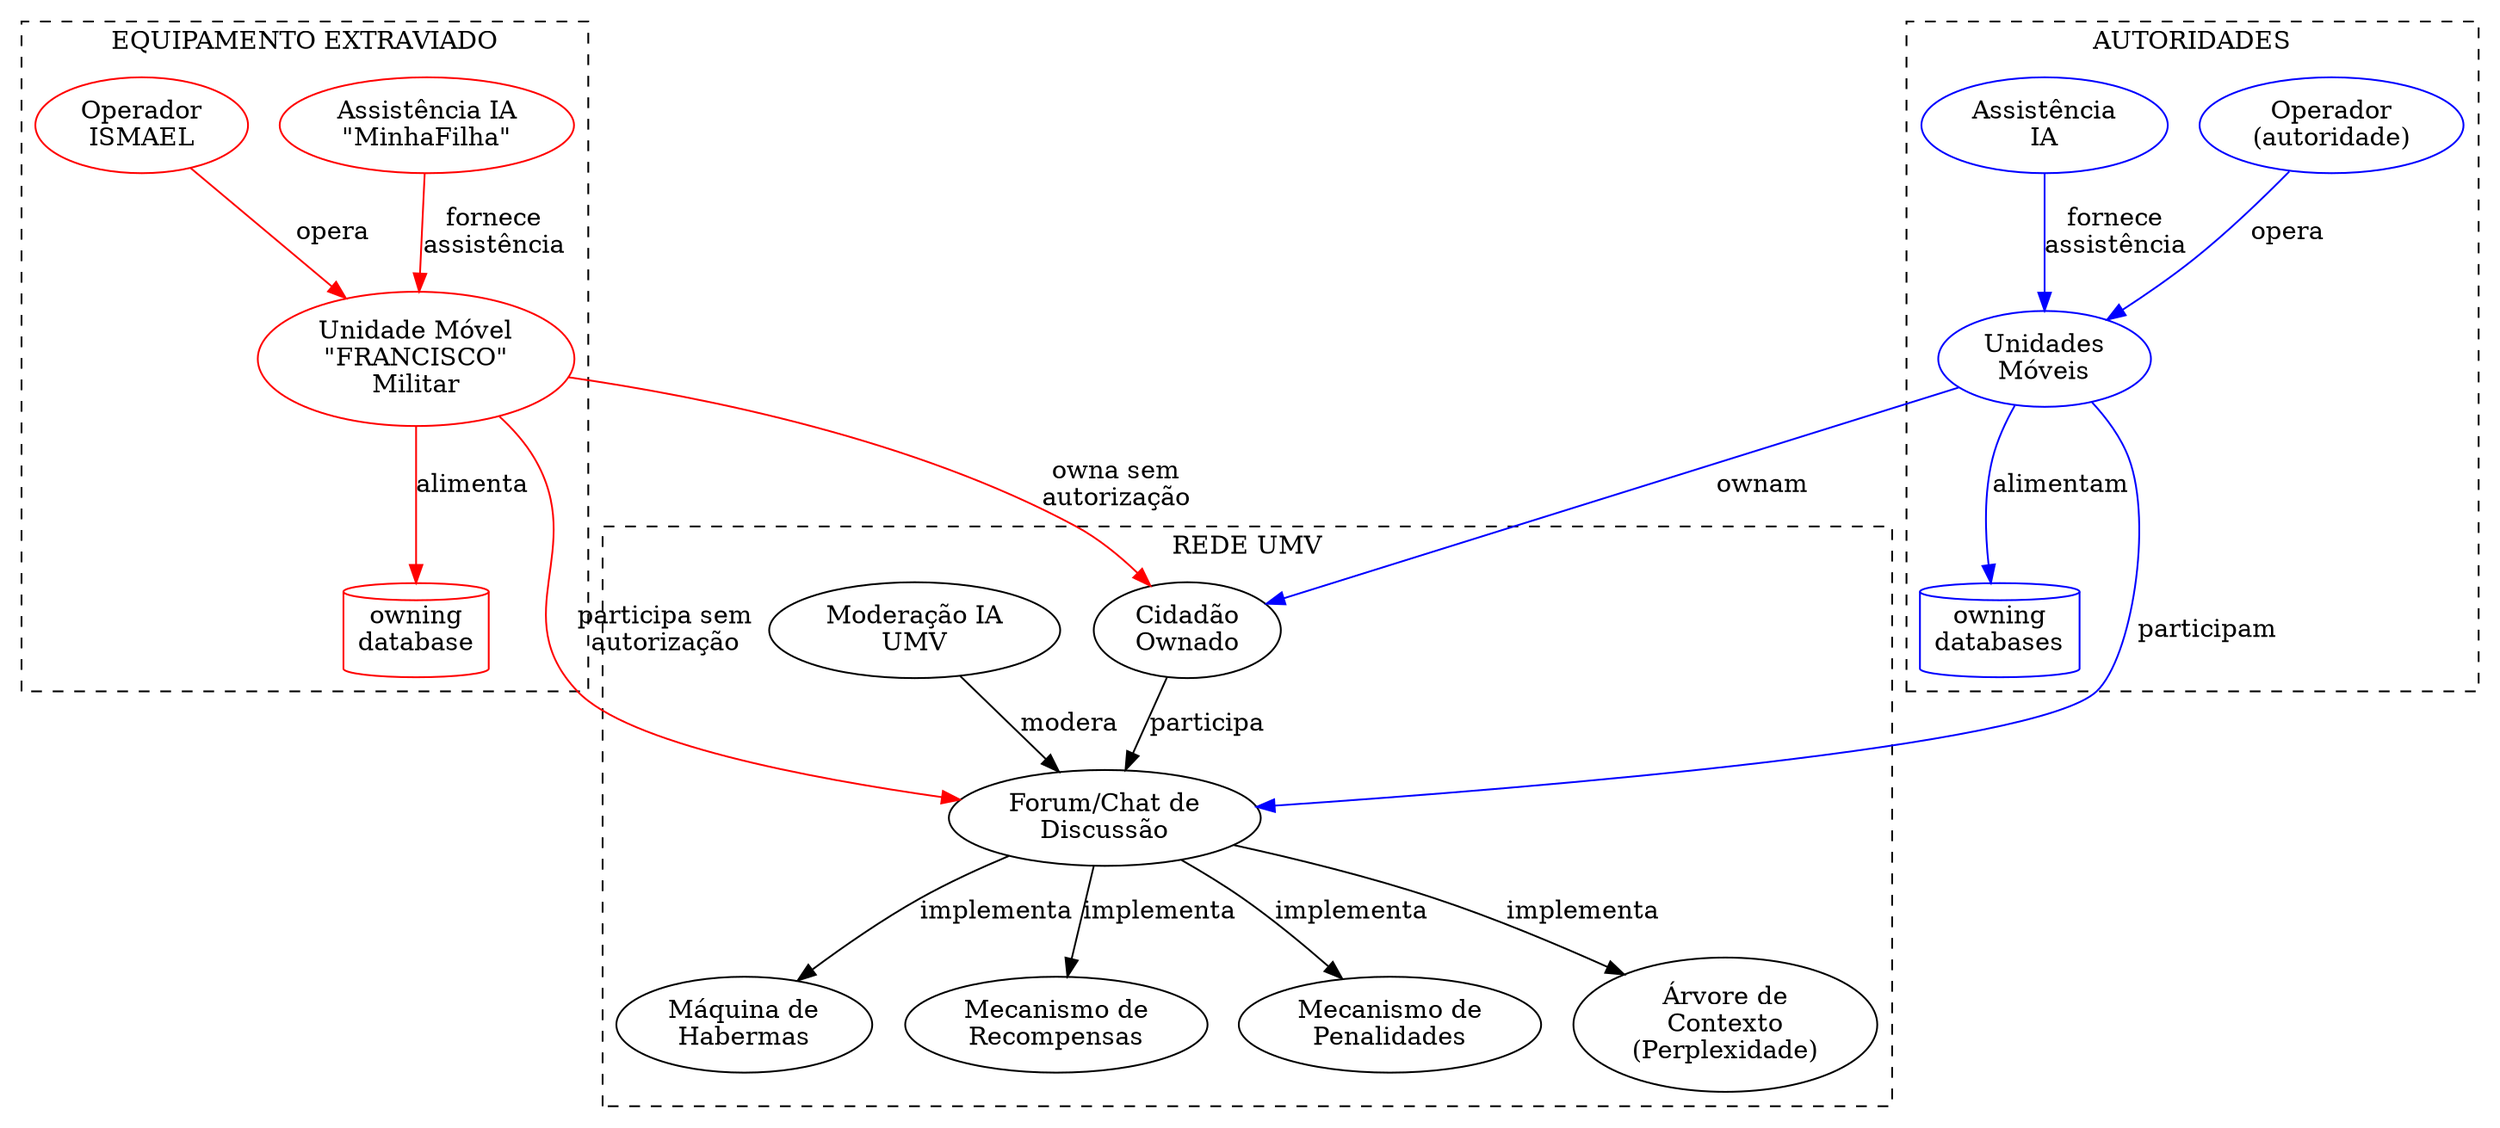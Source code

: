 digraph G {
    
    #label = "UMV\nCHAT/FORUM";
    #labelloc = "t";
    #fontsize = 35;

    #######################################################################
    #                           ENTIDADES                                 #
    #######################################################################
    subgraph cluster_rede_umv {
        style = "dashed";
        label= "REDE UMV";

        OWNADO [label="Cidadão\nOwnado"]
        HABERMAS [label="Máquina de\nHabermas"]
        RECOMPENSA [label="Mecanismo de\nRecompensas"]
        PENALIDADE [label="Mecanismo de\nPenalidades"]
        CONTEXTO [label="Árvore de\nContexto\n(Perplexidade)"]
        UMV [label="Moderação IA\nUMV"]
        FORUM [label="Forum/Chat de\nDiscussão"]
    }    
    
    subgraph cluster_invasor {
        style = "dashed";
        label= "EQUIPAMENTO EXTRAVIADO";
        
        FRANCISCO [label="Unidade Móvel\n\"FRANCISCO\"\nMilitar" color=red]
        MINHAFILHA [label="Assistência IA\n\"MinhaFilha\"" color=red]
        ISMAEL [label="Operador\nISMAEL" color=red]
        ROTTEN [shape=cylinder label="owning\ndatabase" color=red]
    }
    
    subgraph cluster_autoridades {
        style = "dashed";
        label= "AUTORIDADES";
        
        OPERADOR [label="Operador\n(autoridade)" color=blue]
        UNIDADE [label="Unidades\nMóveis" color=blue]
        ASSISTENCIA [label="Assistência\nIA" color=blue]
        OWNING [label="owning\ndatabases" shape=cylinder color=blue]
    }

    #######################################################################
    #                       RELACIONAMENTOS                               #
    #######################################################################
    UMV -> FORUM [label="modera"]
    OWNADO -> FORUM  [label="participa"]
    FORUM -> HABERMAS [label="implementa"]
    FORUM -> RECOMPENSA [label="implementa"]
    FORUM -> PENALIDADE [label="implementa"]
    FORUM -> CONTEXTO [label="implementa"]
    OPERADOR -> UNIDADE [label="opera" color=blue]
    UNIDADE -> OWNADO [label="ownam" color=blue]
    UNIDADE -> FORUM [label="participam" color=blue]
    ASSISTENCIA -> UNIDADE [label="fornece\nassistência" color=blue]
    MINHAFILHA -> FRANCISCO [label="fornece\nassistência" color=red]
    ISMAEL -> FRANCISCO [label="opera" color=red]
    FRANCISCO -> OWNADO [label="owna sem\nautorização" color=red]
    FRANCISCO -> FORUM [label="participa sem\nautorização" color=red]
    UNIDADE -> OWNING [label="alimentam" color=blue]
    FRANCISCO -> ROTTEN [label="alimenta" color=red]
}
